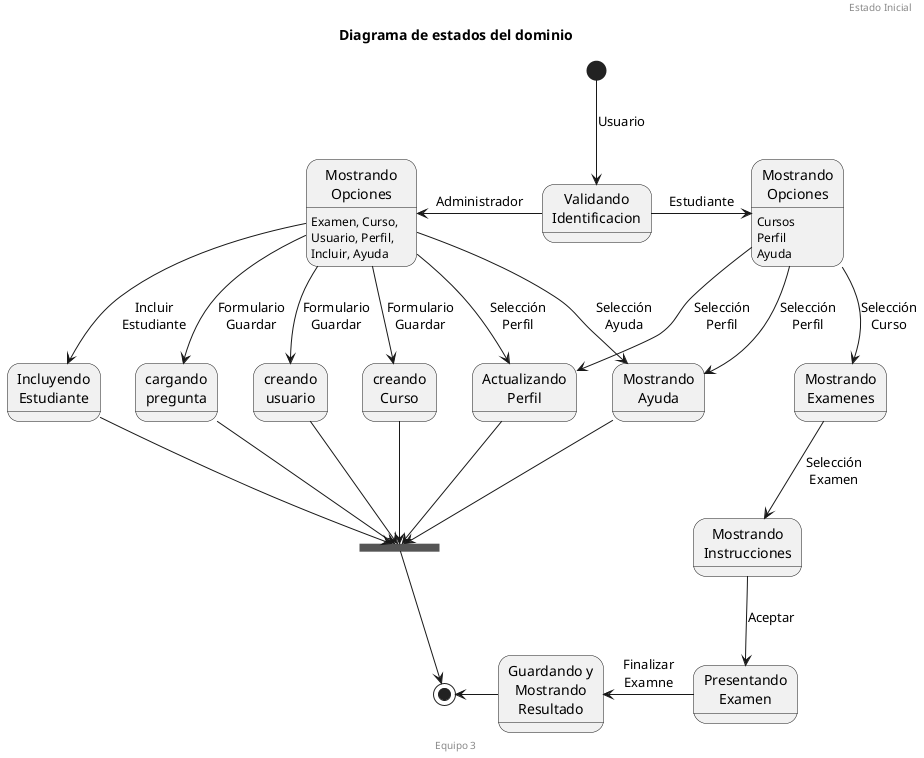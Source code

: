 @startuml Diagrama de Estado


header Estado Inicial
footer Equipo 3
title "Diagrama de estados del dominio"




state "Validando\nIdentificacion" as vi
state "Mostrando\nOpciones" as ad
state  "creando\nCurso" as gc
state  "cargando\npregunta" as cp
state  "creando\nusuario" as cu

state "Mostrando\nOpciones" as es
state "Mostrando\nExamenes" as me
state "Mostrando\nInstrucciones" as mi
state "Presentando\nExamen" as ee
state "Guardando y\nMostrando\nResultado" as gr
state "Actualizando\nPerfil" as ap
state "Mostrando\nAyuda" as ma
state "Incluyendo\nEstudiante" as ie
state finAd <<join>>
ad : Examen, Curso, \nUsuario, Perfil, \nIncluir, Ayuda
[*] --> vi: Usuario
vi -left-> ad: Administrador
ad --> ie: Incluir\nEstudiante
ad --> gc: Formulario\nGuardar
ad --> cp: Formulario\nGuardar
ad --> cu: Formulario\nGuardar
ad --> ap: Selección\nPerfil
ad --> ma: Selección\nAyuda
ie --> finAd
gc --> finAd 
cp --> finAd 
cu --> finAd
ap --> finAd 
ma --> finAd
finAd --> [*]
 
es: Cursos\nPerfil\nAyuda
vi -right-> es: Estudiante
es -->me: Selección\nCurso
es --> ap: Selección\nPerfil
es--> ma: Selección\nPerfil
me --> mi: Selección\nExamen 
mi --> ee: Aceptar
ee -left-> gr: Finalizar\nExamne
gr -left-> [*]

@enduml